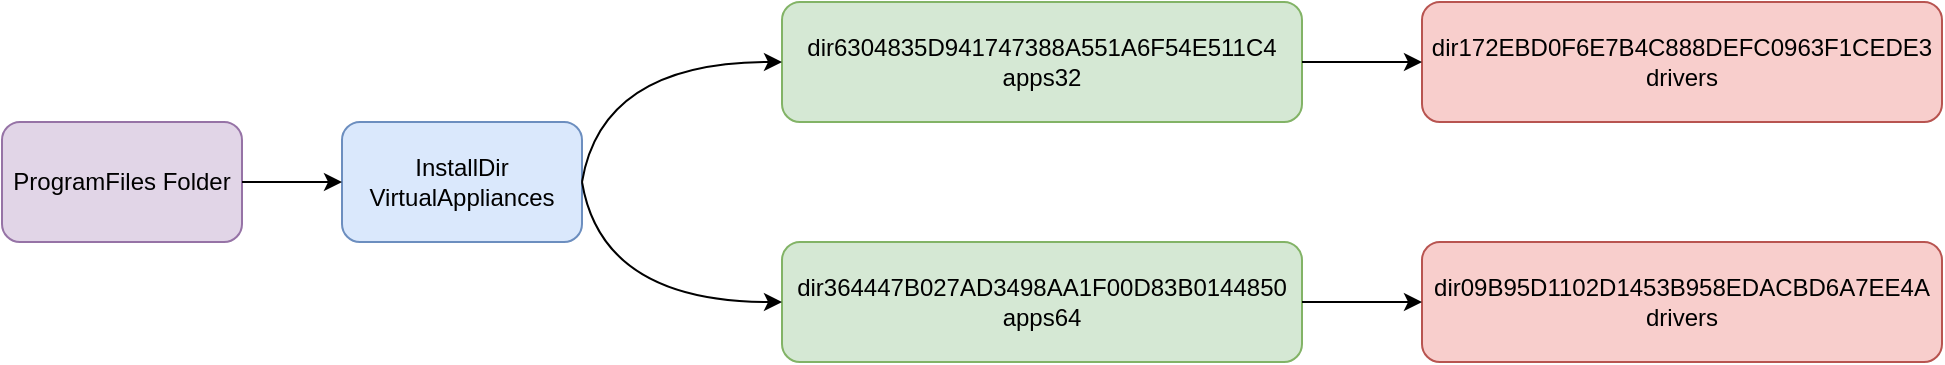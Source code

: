 <mxfile version="12.9.11" type="device"><diagram id="bfU4xsA5QDTkMB1vGSQz" name="Page-1"><mxGraphModel dx="1344" dy="643" grid="1" gridSize="10" guides="1" tooltips="1" connect="1" arrows="1" fold="1" page="1" pageScale="1" pageWidth="827" pageHeight="1169" math="0" shadow="0"><root><mxCell id="0"/><mxCell id="1" parent="0"/><mxCell id="KqWW5nK78xET6gsj10mF-1" value="ProgramFiles Folder" style="rounded=1;whiteSpace=wrap;html=1;fillColor=#e1d5e7;strokeColor=#9673a6;" vertex="1" parent="1"><mxGeometry x="60" y="160" width="120" height="60" as="geometry"/></mxCell><mxCell id="KqWW5nK78xET6gsj10mF-2" value="InstallDir&lt;br&gt;VirtualAppliances" style="rounded=1;whiteSpace=wrap;html=1;fillColor=#dae8fc;strokeColor=#6c8ebf;" vertex="1" parent="1"><mxGeometry x="230" y="160" width="120" height="60" as="geometry"/></mxCell><mxCell id="KqWW5nK78xET6gsj10mF-3" value="dir6304835D941747388A551A6F54E511C4&lt;br&gt;apps32" style="rounded=1;whiteSpace=wrap;html=1;fillColor=#d5e8d4;strokeColor=#82b366;" vertex="1" parent="1"><mxGeometry x="450" y="100" width="260" height="60" as="geometry"/></mxCell><mxCell id="KqWW5nK78xET6gsj10mF-5" value="dir364447B027AD3498AA1F00D83B0144850&lt;br&gt;apps64" style="rounded=1;whiteSpace=wrap;html=1;fillColor=#d5e8d4;strokeColor=#82b366;" vertex="1" parent="1"><mxGeometry x="450" y="220" width="260" height="60" as="geometry"/></mxCell><mxCell id="KqWW5nK78xET6gsj10mF-6" value="dir172EBD0F6E7B4C888DEFC0963F1CEDE3&lt;br&gt;drivers" style="rounded=1;whiteSpace=wrap;html=1;fillColor=#f8cecc;strokeColor=#b85450;" vertex="1" parent="1"><mxGeometry x="770" y="100" width="260" height="60" as="geometry"/></mxCell><mxCell id="KqWW5nK78xET6gsj10mF-7" value="dir09B95D1102D1453B958EDACBD6A7EE4A&lt;br&gt;drivers" style="rounded=1;whiteSpace=wrap;html=1;fillColor=#f8cecc;strokeColor=#b85450;" vertex="1" parent="1"><mxGeometry x="770" y="220" width="260" height="60" as="geometry"/></mxCell><mxCell id="KqWW5nK78xET6gsj10mF-10" value="" style="endArrow=classic;html=1;exitX=1;exitY=0.5;exitDx=0;exitDy=0;entryX=0;entryY=0.5;entryDx=0;entryDy=0;curved=1;" edge="1" parent="1" source="KqWW5nK78xET6gsj10mF-2" target="KqWW5nK78xET6gsj10mF-3"><mxGeometry width="50" height="50" relative="1" as="geometry"><mxPoint x="630" y="350" as="sourcePoint"/><mxPoint x="680" y="300" as="targetPoint"/><Array as="points"><mxPoint x="360" y="130"/></Array></mxGeometry></mxCell><mxCell id="KqWW5nK78xET6gsj10mF-11" value="" style="endArrow=classic;html=1;exitX=1;exitY=0.5;exitDx=0;exitDy=0;entryX=0;entryY=0.5;entryDx=0;entryDy=0;curved=1;" edge="1" parent="1" source="KqWW5nK78xET6gsj10mF-2" target="KqWW5nK78xET6gsj10mF-5"><mxGeometry width="50" height="50" relative="1" as="geometry"><mxPoint x="630" y="350" as="sourcePoint"/><mxPoint x="680" y="300" as="targetPoint"/><Array as="points"><mxPoint x="360" y="250"/></Array></mxGeometry></mxCell><mxCell id="KqWW5nK78xET6gsj10mF-12" value="" style="endArrow=classic;html=1;exitX=1;exitY=0.5;exitDx=0;exitDy=0;entryX=0;entryY=0.5;entryDx=0;entryDy=0;" edge="1" parent="1" source="KqWW5nK78xET6gsj10mF-3" target="KqWW5nK78xET6gsj10mF-6"><mxGeometry width="50" height="50" relative="1" as="geometry"><mxPoint x="710" y="460" as="sourcePoint"/><mxPoint x="760" y="410" as="targetPoint"/></mxGeometry></mxCell><mxCell id="KqWW5nK78xET6gsj10mF-13" value="" style="endArrow=classic;html=1;exitX=1;exitY=0.5;exitDx=0;exitDy=0;entryX=0;entryY=0.5;entryDx=0;entryDy=0;" edge="1" parent="1" source="KqWW5nK78xET6gsj10mF-5" target="KqWW5nK78xET6gsj10mF-7"><mxGeometry width="50" height="50" relative="1" as="geometry"><mxPoint x="710" y="130" as="sourcePoint"/><mxPoint x="770" y="130" as="targetPoint"/></mxGeometry></mxCell><mxCell id="KqWW5nK78xET6gsj10mF-14" value="" style="endArrow=classic;html=1;exitX=1;exitY=0.5;exitDx=0;exitDy=0;entryX=0;entryY=0.5;entryDx=0;entryDy=0;" edge="1" parent="1" source="KqWW5nK78xET6gsj10mF-1" target="KqWW5nK78xET6gsj10mF-2"><mxGeometry width="50" height="50" relative="1" as="geometry"><mxPoint x="370" y="520" as="sourcePoint"/><mxPoint x="420" y="470" as="targetPoint"/></mxGeometry></mxCell></root></mxGraphModel></diagram></mxfile>